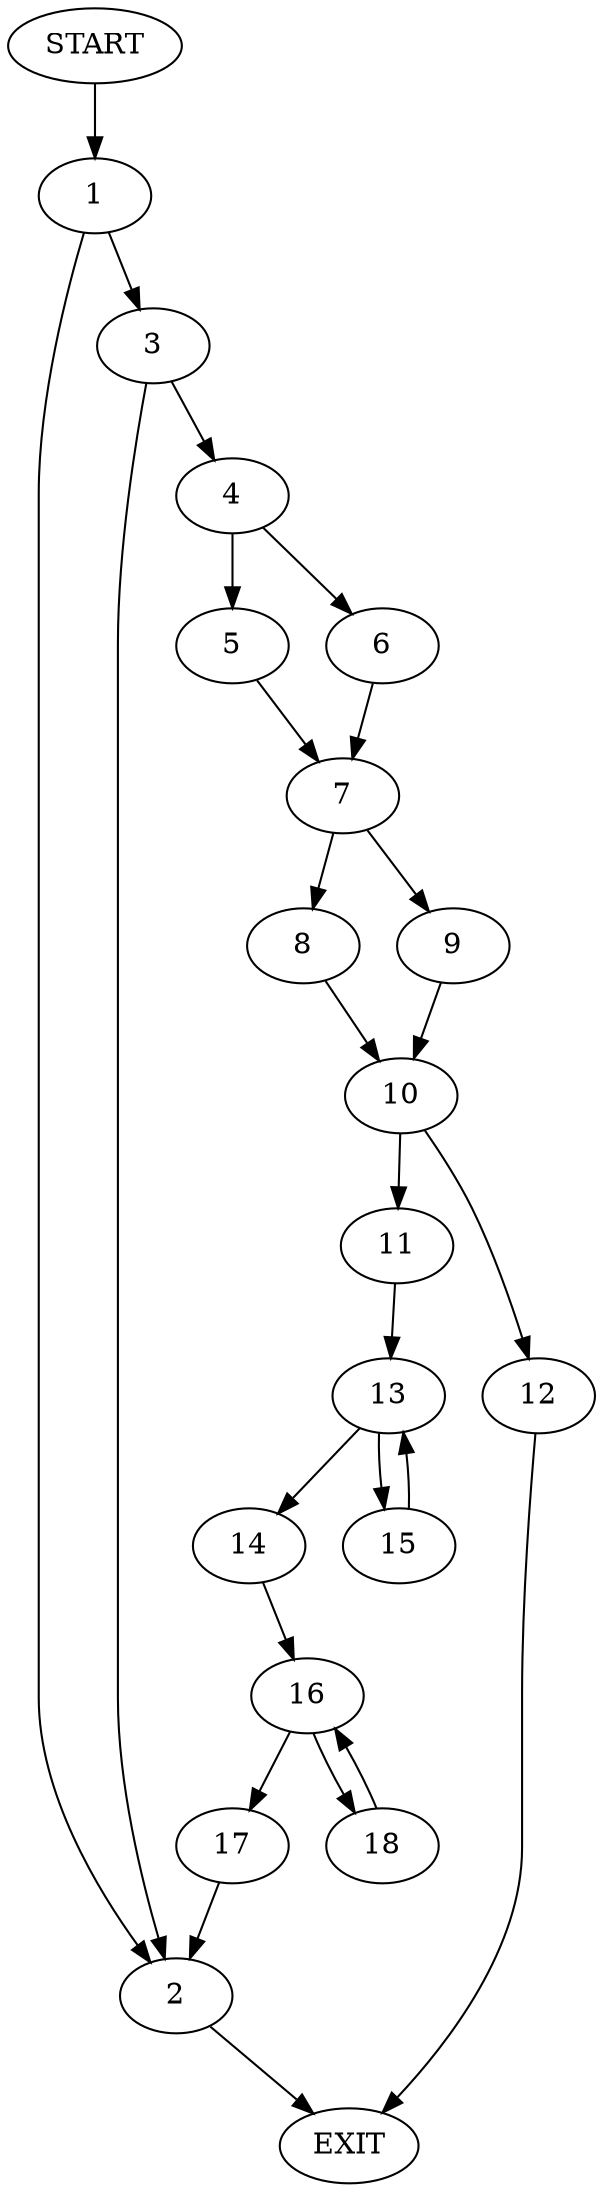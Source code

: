 digraph {
0 [label="START"]
19 [label="EXIT"]
0 -> 1
1 -> 2
1 -> 3
2 -> 19
3 -> 2
3 -> 4
4 -> 5
4 -> 6
6 -> 7
5 -> 7
7 -> 8
7 -> 9
8 -> 10
9 -> 10
10 -> 11
10 -> 12
12 -> 19
11 -> 13
13 -> 14
13 -> 15
14 -> 16
15 -> 13
16 -> 17
16 -> 18
18 -> 16
17 -> 2
}

